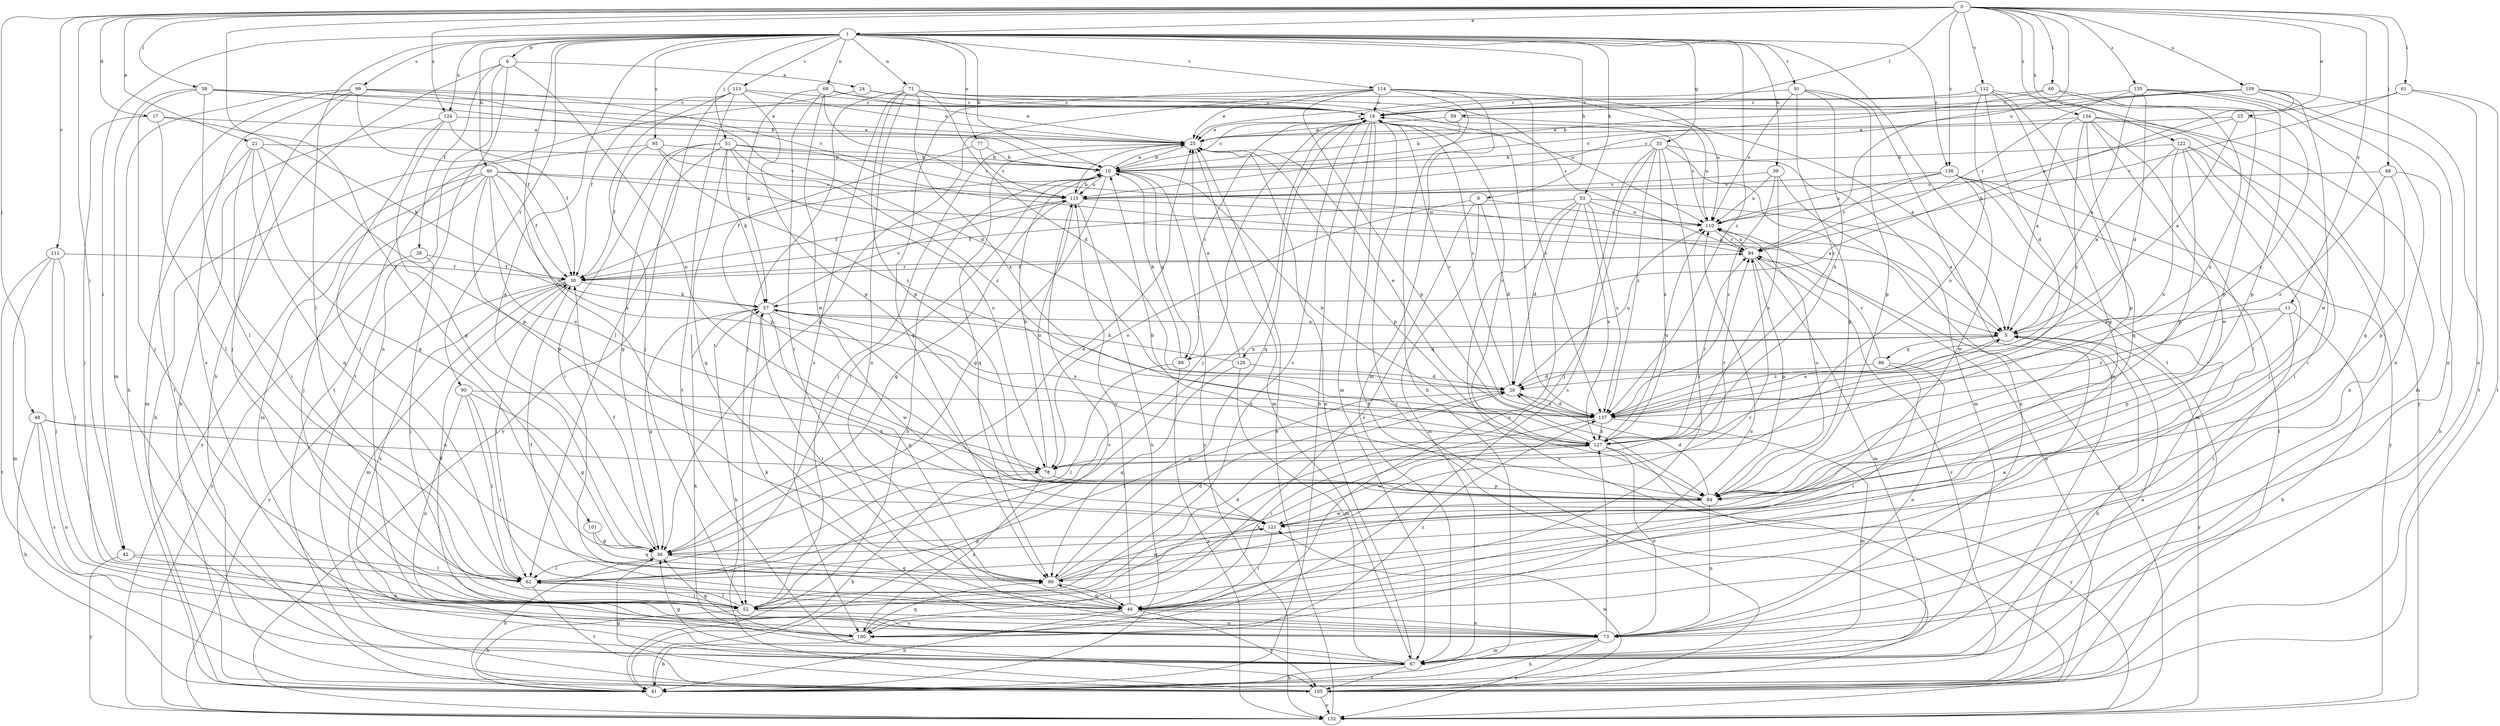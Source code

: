 strict digraph  {
0;
1;
5;
6;
9;
10;
11;
16;
17;
20;
21;
23;
24;
25;
28;
30;
33;
36;
39;
40;
41;
42;
46;
48;
49;
51;
52;
53;
57;
58;
59;
60;
61;
62;
67;
69;
71;
73;
77;
78;
84;
86;
88;
89;
90;
91;
94;
95;
99;
100;
101;
105;
109;
110;
111;
112;
113;
114;
115;
121;
122;
124;
126;
127;
132;
134;
135;
136;
137;
0 -> 1  [label=a];
0 -> 11  [label=c];
0 -> 17  [label=d];
0 -> 21  [label=e];
0 -> 23  [label=e];
0 -> 42  [label=i];
0 -> 48  [label=j];
0 -> 49  [label=j];
0 -> 58  [label=l];
0 -> 59  [label=l];
0 -> 60  [label=l];
0 -> 61  [label=l];
0 -> 101  [label=t];
0 -> 109  [label=u];
0 -> 110  [label=u];
0 -> 111  [label=v];
0 -> 112  [label=v];
0 -> 122  [label=x];
0 -> 124  [label=x];
0 -> 134  [label=z];
0 -> 135  [label=z];
0 -> 136  [label=z];
1 -> 6  [label=b];
1 -> 9  [label=b];
1 -> 10  [label=b];
1 -> 33  [label=g];
1 -> 36  [label=g];
1 -> 39  [label=h];
1 -> 40  [label=h];
1 -> 42  [label=i];
1 -> 51  [label=j];
1 -> 53  [label=k];
1 -> 62  [label=l];
1 -> 69  [label=n];
1 -> 71  [label=n];
1 -> 77  [label=o];
1 -> 90  [label=r];
1 -> 91  [label=r];
1 -> 95  [label=s];
1 -> 99  [label=s];
1 -> 105  [label=t];
1 -> 113  [label=v];
1 -> 114  [label=v];
1 -> 121  [label=w];
1 -> 124  [label=x];
1 -> 136  [label=z];
1 -> 137  [label=z];
5 -> 41  [label=h];
5 -> 86  [label=q];
5 -> 88  [label=q];
5 -> 126  [label=x];
5 -> 132  [label=y];
5 -> 137  [label=z];
6 -> 24  [label=e];
6 -> 28  [label=f];
6 -> 41  [label=h];
6 -> 73  [label=n];
6 -> 78  [label=o];
6 -> 105  [label=t];
9 -> 20  [label=d];
9 -> 67  [label=m];
9 -> 78  [label=o];
9 -> 100  [label=s];
9 -> 110  [label=u];
10 -> 16  [label=c];
10 -> 25  [label=e];
10 -> 30  [label=f];
10 -> 36  [label=g];
10 -> 41  [label=h];
10 -> 62  [label=l];
10 -> 88  [label=q];
10 -> 115  [label=v];
10 -> 132  [label=y];
11 -> 5  [label=a];
11 -> 41  [label=h];
11 -> 46  [label=i];
11 -> 84  [label=p];
11 -> 137  [label=z];
16 -> 25  [label=e];
16 -> 41  [label=h];
16 -> 52  [label=j];
16 -> 67  [label=m];
16 -> 89  [label=q];
16 -> 105  [label=t];
16 -> 137  [label=z];
17 -> 25  [label=e];
17 -> 52  [label=j];
17 -> 57  [label=k];
17 -> 62  [label=l];
20 -> 16  [label=c];
20 -> 62  [label=l];
20 -> 110  [label=u];
20 -> 137  [label=z];
21 -> 10  [label=b];
21 -> 36  [label=g];
21 -> 46  [label=i];
21 -> 67  [label=m];
21 -> 84  [label=p];
21 -> 89  [label=q];
23 -> 5  [label=a];
23 -> 25  [label=e];
23 -> 110  [label=u];
23 -> 137  [label=z];
24 -> 16  [label=c];
24 -> 105  [label=t];
24 -> 110  [label=u];
25 -> 10  [label=b];
25 -> 52  [label=j];
25 -> 67  [label=m];
25 -> 84  [label=p];
25 -> 89  [label=q];
25 -> 115  [label=v];
28 -> 30  [label=f];
28 -> 52  [label=j];
28 -> 132  [label=y];
30 -> 57  [label=k];
30 -> 62  [label=l];
30 -> 67  [label=m];
30 -> 94  [label=r];
30 -> 100  [label=s];
30 -> 132  [label=y];
33 -> 10  [label=b];
33 -> 46  [label=i];
33 -> 52  [label=j];
33 -> 67  [label=m];
33 -> 84  [label=p];
33 -> 100  [label=s];
33 -> 127  [label=x];
33 -> 137  [label=z];
36 -> 25  [label=e];
36 -> 30  [label=f];
36 -> 41  [label=h];
36 -> 62  [label=l];
36 -> 89  [label=q];
39 -> 73  [label=n];
39 -> 110  [label=u];
39 -> 115  [label=v];
39 -> 127  [label=x];
39 -> 137  [label=z];
40 -> 5  [label=a];
40 -> 30  [label=f];
40 -> 52  [label=j];
40 -> 67  [label=m];
40 -> 78  [label=o];
40 -> 115  [label=v];
40 -> 121  [label=w];
40 -> 127  [label=x];
40 -> 132  [label=y];
41 -> 94  [label=r];
41 -> 115  [label=v];
42 -> 62  [label=l];
42 -> 73  [label=n];
42 -> 132  [label=y];
46 -> 5  [label=a];
46 -> 30  [label=f];
46 -> 41  [label=h];
46 -> 73  [label=n];
46 -> 89  [label=q];
46 -> 100  [label=s];
46 -> 105  [label=t];
46 -> 115  [label=v];
48 -> 41  [label=h];
48 -> 84  [label=p];
48 -> 115  [label=v];
48 -> 137  [label=z];
49 -> 41  [label=h];
49 -> 73  [label=n];
49 -> 78  [label=o];
49 -> 100  [label=s];
49 -> 127  [label=x];
51 -> 5  [label=a];
51 -> 10  [label=b];
51 -> 36  [label=g];
51 -> 46  [label=i];
51 -> 57  [label=k];
51 -> 78  [label=o];
51 -> 89  [label=q];
51 -> 132  [label=y];
51 -> 137  [label=z];
52 -> 16  [label=c];
52 -> 20  [label=d];
52 -> 41  [label=h];
52 -> 62  [label=l];
52 -> 73  [label=n];
52 -> 127  [label=x];
53 -> 5  [label=a];
53 -> 20  [label=d];
53 -> 30  [label=f];
53 -> 100  [label=s];
53 -> 110  [label=u];
53 -> 127  [label=x];
53 -> 132  [label=y];
53 -> 137  [label=z];
57 -> 5  [label=a];
57 -> 36  [label=g];
57 -> 46  [label=i];
57 -> 89  [label=q];
57 -> 115  [label=v];
57 -> 121  [label=w];
57 -> 127  [label=x];
58 -> 10  [label=b];
58 -> 16  [label=c];
58 -> 25  [label=e];
58 -> 52  [label=j];
58 -> 62  [label=l];
58 -> 67  [label=m];
59 -> 10  [label=b];
59 -> 25  [label=e];
59 -> 110  [label=u];
60 -> 16  [label=c];
60 -> 84  [label=p];
60 -> 115  [label=v];
60 -> 127  [label=x];
61 -> 16  [label=c];
61 -> 73  [label=n];
61 -> 94  [label=r];
61 -> 105  [label=t];
62 -> 16  [label=c];
62 -> 52  [label=j];
62 -> 105  [label=t];
67 -> 5  [label=a];
67 -> 25  [label=e];
67 -> 36  [label=g];
67 -> 41  [label=h];
67 -> 57  [label=k];
67 -> 105  [label=t];
69 -> 16  [label=c];
69 -> 25  [label=e];
69 -> 46  [label=i];
69 -> 57  [label=k];
69 -> 94  [label=r];
69 -> 121  [label=w];
71 -> 5  [label=a];
71 -> 16  [label=c];
71 -> 20  [label=d];
71 -> 52  [label=j];
71 -> 73  [label=n];
71 -> 84  [label=p];
71 -> 94  [label=r];
71 -> 100  [label=s];
71 -> 127  [label=x];
73 -> 30  [label=f];
73 -> 41  [label=h];
73 -> 57  [label=k];
73 -> 67  [label=m];
73 -> 127  [label=x];
73 -> 132  [label=y];
77 -> 10  [label=b];
77 -> 84  [label=p];
77 -> 115  [label=v];
78 -> 10  [label=b];
78 -> 41  [label=h];
78 -> 84  [label=p];
78 -> 94  [label=r];
78 -> 100  [label=s];
84 -> 10  [label=b];
84 -> 20  [label=d];
84 -> 73  [label=n];
84 -> 110  [label=u];
84 -> 121  [label=w];
86 -> 20  [label=d];
86 -> 46  [label=i];
86 -> 73  [label=n];
86 -> 94  [label=r];
88 -> 10  [label=b];
88 -> 16  [label=c];
88 -> 62  [label=l];
88 -> 132  [label=y];
89 -> 20  [label=d];
89 -> 46  [label=i];
89 -> 94  [label=r];
89 -> 121  [label=w];
90 -> 36  [label=g];
90 -> 46  [label=i];
90 -> 62  [label=l];
90 -> 73  [label=n];
90 -> 137  [label=z];
91 -> 16  [label=c];
91 -> 67  [label=m];
91 -> 84  [label=p];
91 -> 110  [label=u];
91 -> 127  [label=x];
91 -> 137  [label=z];
94 -> 30  [label=f];
94 -> 67  [label=m];
94 -> 84  [label=p];
94 -> 110  [label=u];
94 -> 132  [label=y];
95 -> 10  [label=b];
95 -> 30  [label=f];
95 -> 41  [label=h];
95 -> 115  [label=v];
95 -> 137  [label=z];
99 -> 16  [label=c];
99 -> 20  [label=d];
99 -> 30  [label=f];
99 -> 41  [label=h];
99 -> 52  [label=j];
99 -> 100  [label=s];
99 -> 105  [label=t];
99 -> 115  [label=v];
100 -> 36  [label=g];
100 -> 41  [label=h];
100 -> 89  [label=q];
100 -> 110  [label=u];
100 -> 137  [label=z];
101 -> 36  [label=g];
101 -> 89  [label=q];
105 -> 16  [label=c];
105 -> 36  [label=g];
105 -> 57  [label=k];
105 -> 110  [label=u];
105 -> 121  [label=w];
105 -> 132  [label=y];
109 -> 10  [label=b];
109 -> 16  [label=c];
109 -> 57  [label=k];
109 -> 73  [label=n];
109 -> 105  [label=t];
109 -> 115  [label=v];
109 -> 121  [label=w];
110 -> 16  [label=c];
110 -> 94  [label=r];
111 -> 30  [label=f];
111 -> 52  [label=j];
111 -> 62  [label=l];
111 -> 67  [label=m];
111 -> 105  [label=t];
112 -> 16  [label=c];
112 -> 20  [label=d];
112 -> 25  [label=e];
112 -> 36  [label=g];
112 -> 78  [label=o];
112 -> 89  [label=q];
112 -> 132  [label=y];
113 -> 16  [label=c];
113 -> 25  [label=e];
113 -> 30  [label=f];
113 -> 52  [label=j];
113 -> 62  [label=l];
113 -> 84  [label=p];
113 -> 105  [label=t];
114 -> 16  [label=c];
114 -> 25  [label=e];
114 -> 36  [label=g];
114 -> 41  [label=h];
114 -> 67  [label=m];
114 -> 84  [label=p];
114 -> 89  [label=q];
114 -> 110  [label=u];
114 -> 137  [label=z];
115 -> 10  [label=b];
115 -> 30  [label=f];
115 -> 36  [label=g];
115 -> 41  [label=h];
115 -> 78  [label=o];
115 -> 110  [label=u];
121 -> 36  [label=g];
121 -> 46  [label=i];
122 -> 5  [label=a];
122 -> 10  [label=b];
122 -> 46  [label=i];
122 -> 52  [label=j];
122 -> 73  [label=n];
122 -> 84  [label=p];
122 -> 127  [label=x];
124 -> 25  [label=e];
124 -> 30  [label=f];
124 -> 36  [label=g];
124 -> 41  [label=h];
124 -> 62  [label=l];
126 -> 20  [label=d];
126 -> 25  [label=e];
126 -> 57  [label=k];
126 -> 67  [label=m];
126 -> 89  [label=q];
127 -> 10  [label=b];
127 -> 16  [label=c];
127 -> 73  [label=n];
127 -> 78  [label=o];
127 -> 94  [label=r];
127 -> 110  [label=u];
127 -> 121  [label=w];
127 -> 132  [label=y];
132 -> 25  [label=e];
134 -> 5  [label=a];
134 -> 25  [label=e];
134 -> 46  [label=i];
134 -> 62  [label=l];
134 -> 67  [label=m];
134 -> 84  [label=p];
134 -> 121  [label=w];
134 -> 137  [label=z];
135 -> 5  [label=a];
135 -> 16  [label=c];
135 -> 20  [label=d];
135 -> 73  [label=n];
135 -> 84  [label=p];
135 -> 89  [label=q];
135 -> 94  [label=r];
136 -> 67  [label=m];
136 -> 94  [label=r];
136 -> 105  [label=t];
136 -> 110  [label=u];
136 -> 115  [label=v];
136 -> 121  [label=w];
136 -> 132  [label=y];
137 -> 5  [label=a];
137 -> 16  [label=c];
137 -> 20  [label=d];
137 -> 25  [label=e];
137 -> 46  [label=i];
137 -> 67  [label=m];
137 -> 127  [label=x];
}
